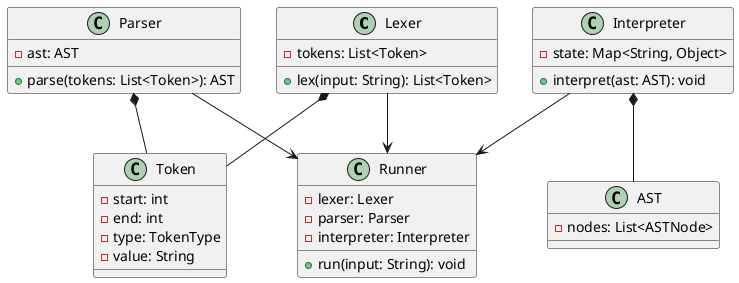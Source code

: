 @startuml
'https://plantuml.com/class-diagram

class Lexer {
    +lex(input: String): List<Token>
    -tokens: List<Token>
}

class Parser {
    +parse(tokens: List<Token>): AST
    -ast: AST
}

class Interpreter {
    +interpret(ast: AST): void
    -state: Map<String, Object>
}

class Runner {
    +run(input: String): void
    -lexer: Lexer
    -parser: Parser
    -interpreter: Interpreter
}

class Token {
    -start: int
    -end: int
    -type: TokenType
    -value: String
}

class AST {
    -nodes: List<ASTNode>
}

Lexer --> Runner
Parser --> Runner
Interpreter --> Runner
Lexer *-- Token
Parser *-- Token
Interpreter *-- AST

'class Formatter {
'    +format(ast: AST): String
'}
'
'class StaticCodeAnalyzer {
'    +analyze(ast: AST): Report
'}

'class CLI {
'    +run(input: String)
'    -lexer: Lexer
'    -parser: Parser
'    -interpreter: Interpreter
'    -formatter: Formatter
'    -analyzer: StaticCodeAnalyzer
'}

'CLI *-- Lexer
'CLI *-- Parser
'CLI *-- Interpreter
'CLI *-- Formatter
'CLI *-- StaticCodeAnalyzer

@enduml
